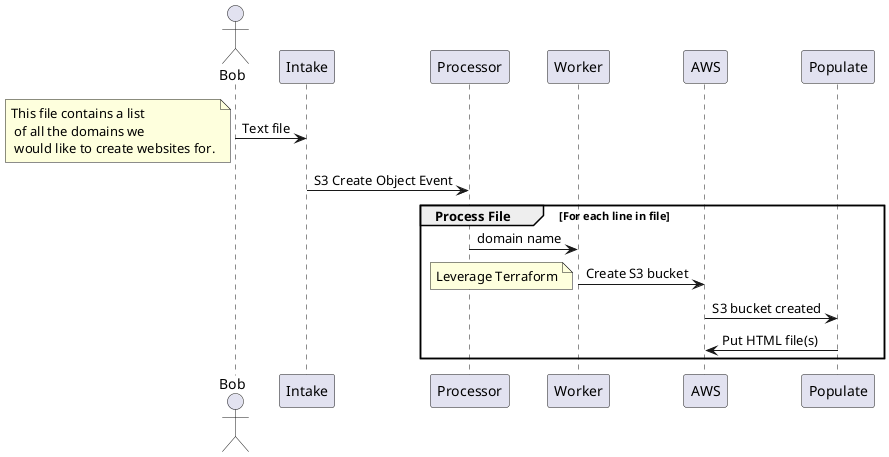 @startuml
actor Bob 
participant Intake
participant Processor
participant Worker

Bob -> Intake : Text file
note left: This file contains a list\n of all the domains we\n would like to create websites for.
Intake -> Processor : S3 Create Object Event
group Process File [For each line in file]
    Processor -> Worker : domain name
    Worker -> AWS : Create S3 bucket
    note left: Leverage Terraform
    AWS -> Populate : S3 bucket created
    Populate -> AWS : Put HTML file(s)
end
@enduml
